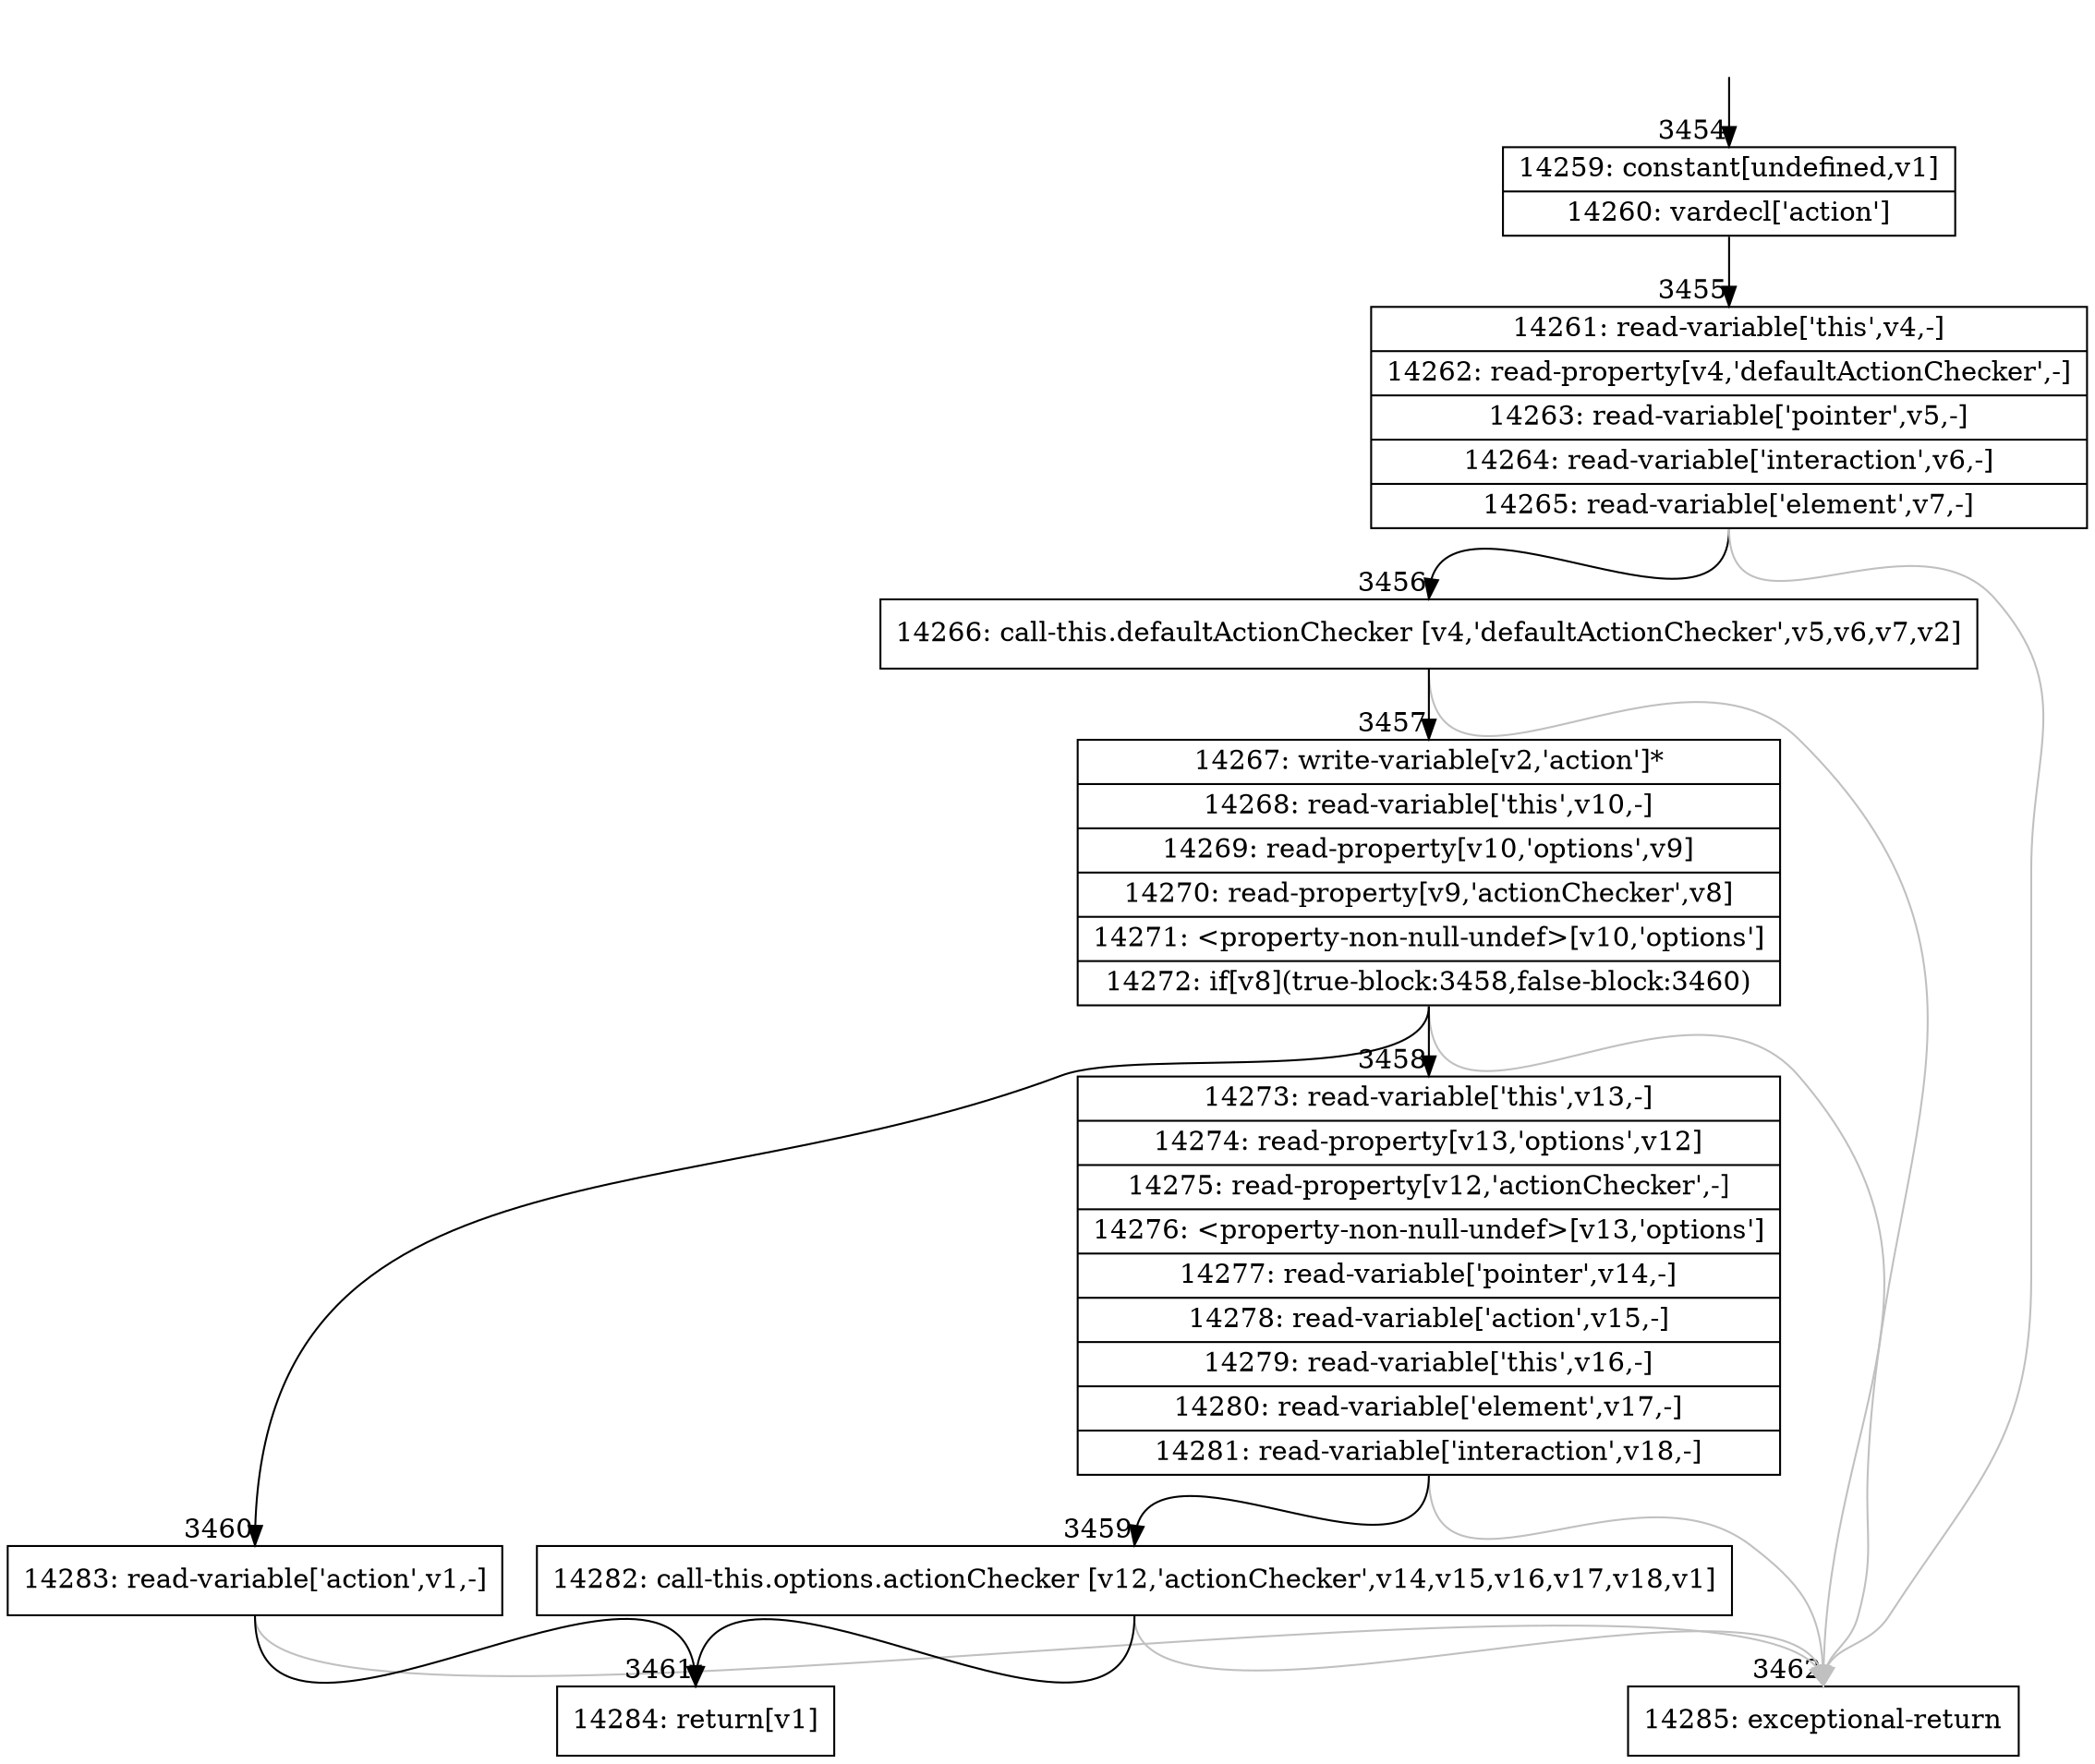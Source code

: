 digraph {
rankdir="TD"
BB_entry144[shape=none,label=""];
BB_entry144 -> BB3454 [tailport=s, headport=n, headlabel="    3454"]
BB3454 [shape=record label="{14259: constant[undefined,v1]|14260: vardecl['action']}" ] 
BB3454 -> BB3455 [tailport=s, headport=n, headlabel="      3455"]
BB3455 [shape=record label="{14261: read-variable['this',v4,-]|14262: read-property[v4,'defaultActionChecker',-]|14263: read-variable['pointer',v5,-]|14264: read-variable['interaction',v6,-]|14265: read-variable['element',v7,-]}" ] 
BB3455 -> BB3456 [tailport=s, headport=n, headlabel="      3456"]
BB3455 -> BB3462 [tailport=s, headport=n, color=gray, headlabel="      3462"]
BB3456 [shape=record label="{14266: call-this.defaultActionChecker [v4,'defaultActionChecker',v5,v6,v7,v2]}" ] 
BB3456 -> BB3457 [tailport=s, headport=n, headlabel="      3457"]
BB3456 -> BB3462 [tailport=s, headport=n, color=gray]
BB3457 [shape=record label="{14267: write-variable[v2,'action']*|14268: read-variable['this',v10,-]|14269: read-property[v10,'options',v9]|14270: read-property[v9,'actionChecker',v8]|14271: \<property-non-null-undef\>[v10,'options']|14272: if[v8](true-block:3458,false-block:3460)}" ] 
BB3457 -> BB3458 [tailport=s, headport=n, headlabel="      3458"]
BB3457 -> BB3460 [tailport=s, headport=n, headlabel="      3460"]
BB3457 -> BB3462 [tailport=s, headport=n, color=gray]
BB3458 [shape=record label="{14273: read-variable['this',v13,-]|14274: read-property[v13,'options',v12]|14275: read-property[v12,'actionChecker',-]|14276: \<property-non-null-undef\>[v13,'options']|14277: read-variable['pointer',v14,-]|14278: read-variable['action',v15,-]|14279: read-variable['this',v16,-]|14280: read-variable['element',v17,-]|14281: read-variable['interaction',v18,-]}" ] 
BB3458 -> BB3459 [tailport=s, headport=n, headlabel="      3459"]
BB3458 -> BB3462 [tailport=s, headport=n, color=gray]
BB3459 [shape=record label="{14282: call-this.options.actionChecker [v12,'actionChecker',v14,v15,v16,v17,v18,v1]}" ] 
BB3459 -> BB3461 [tailport=s, headport=n, headlabel="      3461"]
BB3459 -> BB3462 [tailport=s, headport=n, color=gray]
BB3460 [shape=record label="{14283: read-variable['action',v1,-]}" ] 
BB3460 -> BB3461 [tailport=s, headport=n]
BB3460 -> BB3462 [tailport=s, headport=n, color=gray]
BB3461 [shape=record label="{14284: return[v1]}" ] 
BB3462 [shape=record label="{14285: exceptional-return}" ] 
//#$~ 4525
}

